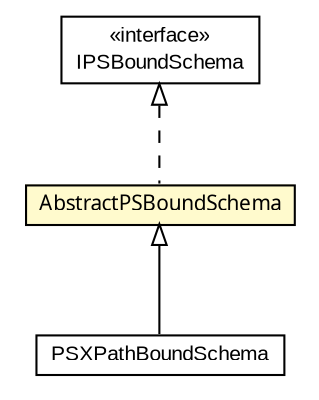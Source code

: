 #!/usr/local/bin/dot
#
# Class diagram 
# Generated by UMLGraph version 5.1 (http://www.umlgraph.org/)
#

digraph G {
	edge [fontname="arial",fontsize=10,labelfontname="arial",labelfontsize=10];
	node [fontname="arial",fontsize=10,shape=plaintext];
	nodesep=0.25;
	ranksep=0.5;
	// com.helger.schematron.pure.bound.IPSBoundSchema
	c4208 [label=<<table title="com.helger.schematron.pure.bound.IPSBoundSchema" border="0" cellborder="1" cellspacing="0" cellpadding="2" port="p" href="./IPSBoundSchema.html">
		<tr><td><table border="0" cellspacing="0" cellpadding="1">
<tr><td align="center" balign="center"> &#171;interface&#187; </td></tr>
<tr><td align="center" balign="center"> IPSBoundSchema </td></tr>
		</table></td></tr>
		</table>>, fontname="arial", fontcolor="black", fontsize=10.0];
	// com.helger.schematron.pure.bound.AbstractPSBoundSchema
	c4209 [label=<<table title="com.helger.schematron.pure.bound.AbstractPSBoundSchema" border="0" cellborder="1" cellspacing="0" cellpadding="2" port="p" bgcolor="lemonChiffon" href="./AbstractPSBoundSchema.html">
		<tr><td><table border="0" cellspacing="0" cellpadding="1">
<tr><td align="center" balign="center"><font face="ariali"> AbstractPSBoundSchema </font></td></tr>
		</table></td></tr>
		</table>>, fontname="arial", fontcolor="black", fontsize=10.0];
	// com.helger.schematron.pure.bound.xpath.PSXPathBoundSchema
	c4210 [label=<<table title="com.helger.schematron.pure.bound.xpath.PSXPathBoundSchema" border="0" cellborder="1" cellspacing="0" cellpadding="2" port="p" href="./xpath/PSXPathBoundSchema.html">
		<tr><td><table border="0" cellspacing="0" cellpadding="1">
<tr><td align="center" balign="center"> PSXPathBoundSchema </td></tr>
		</table></td></tr>
		</table>>, fontname="arial", fontcolor="black", fontsize=10.0];
	//com.helger.schematron.pure.bound.AbstractPSBoundSchema implements com.helger.schematron.pure.bound.IPSBoundSchema
	c4208:p -> c4209:p [dir=back,arrowtail=empty,style=dashed];
	//com.helger.schematron.pure.bound.xpath.PSXPathBoundSchema extends com.helger.schematron.pure.bound.AbstractPSBoundSchema
	c4209:p -> c4210:p [dir=back,arrowtail=empty];
}

